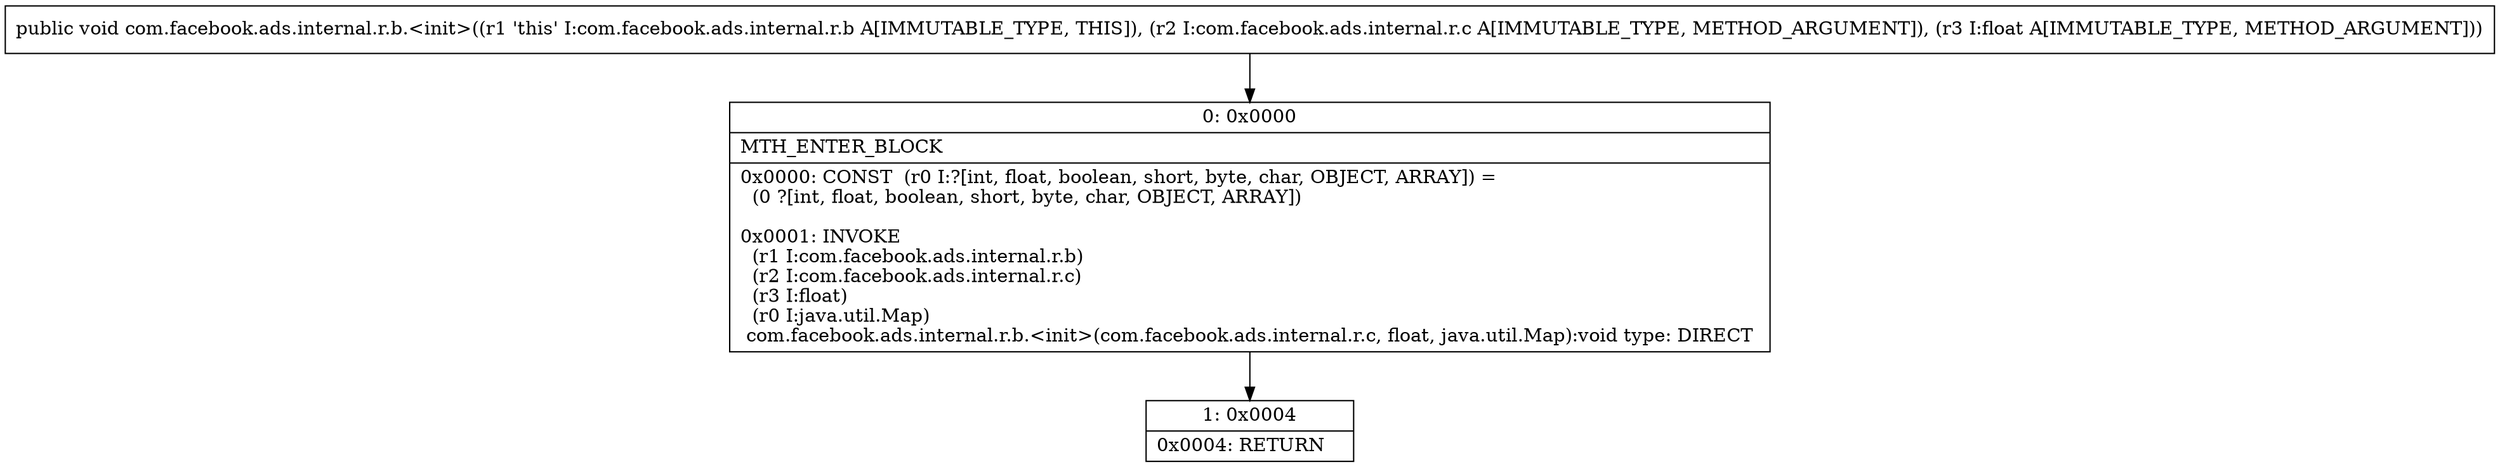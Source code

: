 digraph "CFG forcom.facebook.ads.internal.r.b.\<init\>(Lcom\/facebook\/ads\/internal\/r\/c;F)V" {
Node_0 [shape=record,label="{0\:\ 0x0000|MTH_ENTER_BLOCK\l|0x0000: CONST  (r0 I:?[int, float, boolean, short, byte, char, OBJECT, ARRAY]) = \l  (0 ?[int, float, boolean, short, byte, char, OBJECT, ARRAY])\l \l0x0001: INVOKE  \l  (r1 I:com.facebook.ads.internal.r.b)\l  (r2 I:com.facebook.ads.internal.r.c)\l  (r3 I:float)\l  (r0 I:java.util.Map)\l com.facebook.ads.internal.r.b.\<init\>(com.facebook.ads.internal.r.c, float, java.util.Map):void type: DIRECT \l}"];
Node_1 [shape=record,label="{1\:\ 0x0004|0x0004: RETURN   \l}"];
MethodNode[shape=record,label="{public void com.facebook.ads.internal.r.b.\<init\>((r1 'this' I:com.facebook.ads.internal.r.b A[IMMUTABLE_TYPE, THIS]), (r2 I:com.facebook.ads.internal.r.c A[IMMUTABLE_TYPE, METHOD_ARGUMENT]), (r3 I:float A[IMMUTABLE_TYPE, METHOD_ARGUMENT])) }"];
MethodNode -> Node_0;
Node_0 -> Node_1;
}

